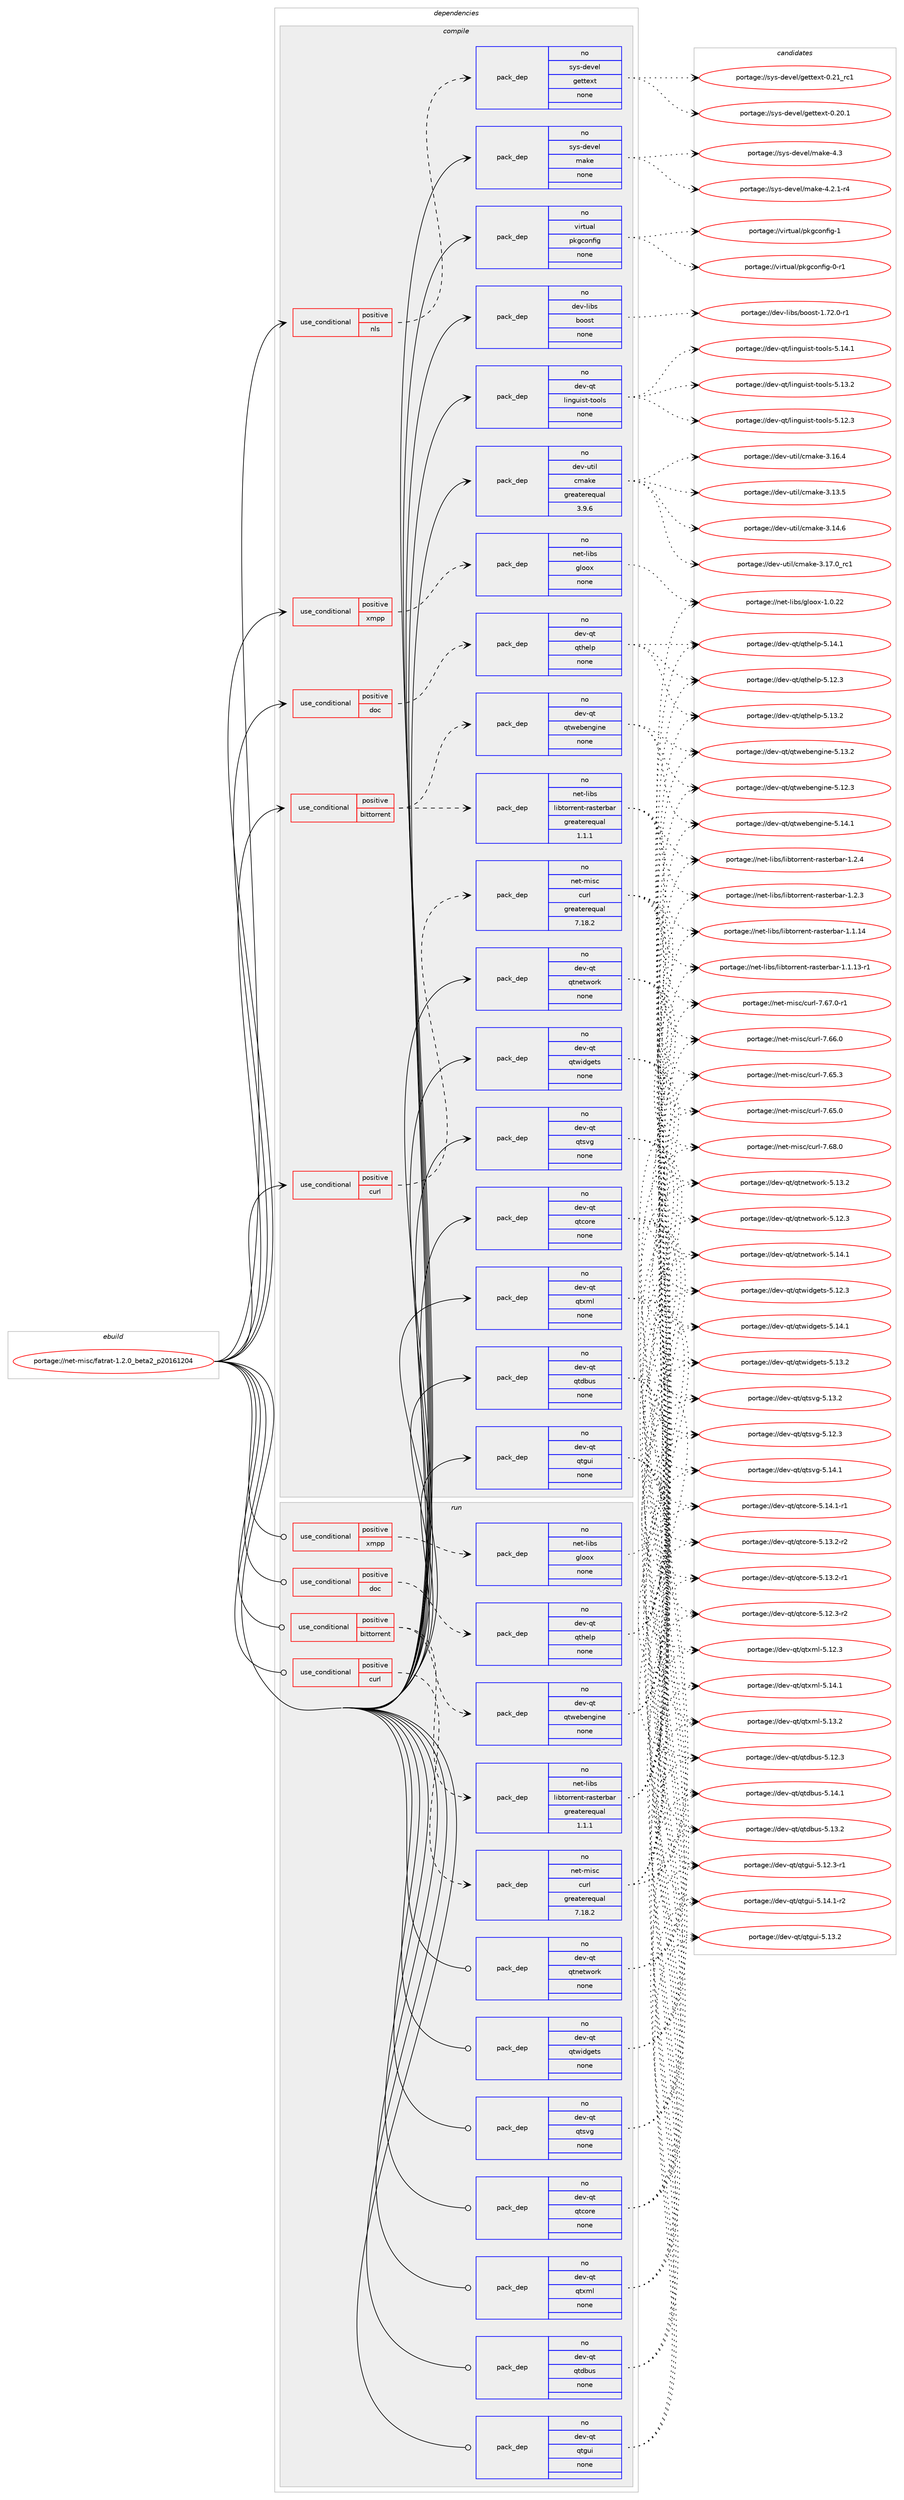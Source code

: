 digraph prolog {

# *************
# Graph options
# *************

newrank=true;
concentrate=true;
compound=true;
graph [rankdir=LR,fontname=Helvetica,fontsize=10,ranksep=1.5];#, ranksep=2.5, nodesep=0.2];
edge  [arrowhead=vee];
node  [fontname=Helvetica,fontsize=10];

# **********
# The ebuild
# **********

subgraph cluster_leftcol {
color=gray;
rank=same;
label=<<i>ebuild</i>>;
id [label="portage://net-misc/fatrat-1.2.0_beta2_p20161204", color=red, width=4, href="../net-misc/fatrat-1.2.0_beta2_p20161204.svg"];
}

# ****************
# The dependencies
# ****************

subgraph cluster_midcol {
color=gray;
label=<<i>dependencies</i>>;
subgraph cluster_compile {
fillcolor="#eeeeee";
style=filled;
label=<<i>compile</i>>;
subgraph cond17332 {
dependency82095 [label=<<TABLE BORDER="0" CELLBORDER="1" CELLSPACING="0" CELLPADDING="4"><TR><TD ROWSPAN="3" CELLPADDING="10">use_conditional</TD></TR><TR><TD>positive</TD></TR><TR><TD>bittorrent</TD></TR></TABLE>>, shape=none, color=red];
subgraph pack63191 {
dependency82096 [label=<<TABLE BORDER="0" CELLBORDER="1" CELLSPACING="0" CELLPADDING="4" WIDTH="220"><TR><TD ROWSPAN="6" CELLPADDING="30">pack_dep</TD></TR><TR><TD WIDTH="110">no</TD></TR><TR><TD>dev-qt</TD></TR><TR><TD>qtwebengine</TD></TR><TR><TD>none</TD></TR><TR><TD></TD></TR></TABLE>>, shape=none, color=blue];
}
dependency82095:e -> dependency82096:w [weight=20,style="dashed",arrowhead="vee"];
subgraph pack63192 {
dependency82097 [label=<<TABLE BORDER="0" CELLBORDER="1" CELLSPACING="0" CELLPADDING="4" WIDTH="220"><TR><TD ROWSPAN="6" CELLPADDING="30">pack_dep</TD></TR><TR><TD WIDTH="110">no</TD></TR><TR><TD>net-libs</TD></TR><TR><TD>libtorrent-rasterbar</TD></TR><TR><TD>greaterequal</TD></TR><TR><TD>1.1.1</TD></TR></TABLE>>, shape=none, color=blue];
}
dependency82095:e -> dependency82097:w [weight=20,style="dashed",arrowhead="vee"];
}
id:e -> dependency82095:w [weight=20,style="solid",arrowhead="vee"];
subgraph cond17333 {
dependency82098 [label=<<TABLE BORDER="0" CELLBORDER="1" CELLSPACING="0" CELLPADDING="4"><TR><TD ROWSPAN="3" CELLPADDING="10">use_conditional</TD></TR><TR><TD>positive</TD></TR><TR><TD>curl</TD></TR></TABLE>>, shape=none, color=red];
subgraph pack63193 {
dependency82099 [label=<<TABLE BORDER="0" CELLBORDER="1" CELLSPACING="0" CELLPADDING="4" WIDTH="220"><TR><TD ROWSPAN="6" CELLPADDING="30">pack_dep</TD></TR><TR><TD WIDTH="110">no</TD></TR><TR><TD>net-misc</TD></TR><TR><TD>curl</TD></TR><TR><TD>greaterequal</TD></TR><TR><TD>7.18.2</TD></TR></TABLE>>, shape=none, color=blue];
}
dependency82098:e -> dependency82099:w [weight=20,style="dashed",arrowhead="vee"];
}
id:e -> dependency82098:w [weight=20,style="solid",arrowhead="vee"];
subgraph cond17334 {
dependency82100 [label=<<TABLE BORDER="0" CELLBORDER="1" CELLSPACING="0" CELLPADDING="4"><TR><TD ROWSPAN="3" CELLPADDING="10">use_conditional</TD></TR><TR><TD>positive</TD></TR><TR><TD>doc</TD></TR></TABLE>>, shape=none, color=red];
subgraph pack63194 {
dependency82101 [label=<<TABLE BORDER="0" CELLBORDER="1" CELLSPACING="0" CELLPADDING="4" WIDTH="220"><TR><TD ROWSPAN="6" CELLPADDING="30">pack_dep</TD></TR><TR><TD WIDTH="110">no</TD></TR><TR><TD>dev-qt</TD></TR><TR><TD>qthelp</TD></TR><TR><TD>none</TD></TR><TR><TD></TD></TR></TABLE>>, shape=none, color=blue];
}
dependency82100:e -> dependency82101:w [weight=20,style="dashed",arrowhead="vee"];
}
id:e -> dependency82100:w [weight=20,style="solid",arrowhead="vee"];
subgraph cond17335 {
dependency82102 [label=<<TABLE BORDER="0" CELLBORDER="1" CELLSPACING="0" CELLPADDING="4"><TR><TD ROWSPAN="3" CELLPADDING="10">use_conditional</TD></TR><TR><TD>positive</TD></TR><TR><TD>nls</TD></TR></TABLE>>, shape=none, color=red];
subgraph pack63195 {
dependency82103 [label=<<TABLE BORDER="0" CELLBORDER="1" CELLSPACING="0" CELLPADDING="4" WIDTH="220"><TR><TD ROWSPAN="6" CELLPADDING="30">pack_dep</TD></TR><TR><TD WIDTH="110">no</TD></TR><TR><TD>sys-devel</TD></TR><TR><TD>gettext</TD></TR><TR><TD>none</TD></TR><TR><TD></TD></TR></TABLE>>, shape=none, color=blue];
}
dependency82102:e -> dependency82103:w [weight=20,style="dashed",arrowhead="vee"];
}
id:e -> dependency82102:w [weight=20,style="solid",arrowhead="vee"];
subgraph cond17336 {
dependency82104 [label=<<TABLE BORDER="0" CELLBORDER="1" CELLSPACING="0" CELLPADDING="4"><TR><TD ROWSPAN="3" CELLPADDING="10">use_conditional</TD></TR><TR><TD>positive</TD></TR><TR><TD>xmpp</TD></TR></TABLE>>, shape=none, color=red];
subgraph pack63196 {
dependency82105 [label=<<TABLE BORDER="0" CELLBORDER="1" CELLSPACING="0" CELLPADDING="4" WIDTH="220"><TR><TD ROWSPAN="6" CELLPADDING="30">pack_dep</TD></TR><TR><TD WIDTH="110">no</TD></TR><TR><TD>net-libs</TD></TR><TR><TD>gloox</TD></TR><TR><TD>none</TD></TR><TR><TD></TD></TR></TABLE>>, shape=none, color=blue];
}
dependency82104:e -> dependency82105:w [weight=20,style="dashed",arrowhead="vee"];
}
id:e -> dependency82104:w [weight=20,style="solid",arrowhead="vee"];
subgraph pack63197 {
dependency82106 [label=<<TABLE BORDER="0" CELLBORDER="1" CELLSPACING="0" CELLPADDING="4" WIDTH="220"><TR><TD ROWSPAN="6" CELLPADDING="30">pack_dep</TD></TR><TR><TD WIDTH="110">no</TD></TR><TR><TD>dev-libs</TD></TR><TR><TD>boost</TD></TR><TR><TD>none</TD></TR><TR><TD></TD></TR></TABLE>>, shape=none, color=blue];
}
id:e -> dependency82106:w [weight=20,style="solid",arrowhead="vee"];
subgraph pack63198 {
dependency82107 [label=<<TABLE BORDER="0" CELLBORDER="1" CELLSPACING="0" CELLPADDING="4" WIDTH="220"><TR><TD ROWSPAN="6" CELLPADDING="30">pack_dep</TD></TR><TR><TD WIDTH="110">no</TD></TR><TR><TD>dev-qt</TD></TR><TR><TD>linguist-tools</TD></TR><TR><TD>none</TD></TR><TR><TD></TD></TR></TABLE>>, shape=none, color=blue];
}
id:e -> dependency82107:w [weight=20,style="solid",arrowhead="vee"];
subgraph pack63199 {
dependency82108 [label=<<TABLE BORDER="0" CELLBORDER="1" CELLSPACING="0" CELLPADDING="4" WIDTH="220"><TR><TD ROWSPAN="6" CELLPADDING="30">pack_dep</TD></TR><TR><TD WIDTH="110">no</TD></TR><TR><TD>dev-qt</TD></TR><TR><TD>qtcore</TD></TR><TR><TD>none</TD></TR><TR><TD></TD></TR></TABLE>>, shape=none, color=blue];
}
id:e -> dependency82108:w [weight=20,style="solid",arrowhead="vee"];
subgraph pack63200 {
dependency82109 [label=<<TABLE BORDER="0" CELLBORDER="1" CELLSPACING="0" CELLPADDING="4" WIDTH="220"><TR><TD ROWSPAN="6" CELLPADDING="30">pack_dep</TD></TR><TR><TD WIDTH="110">no</TD></TR><TR><TD>dev-qt</TD></TR><TR><TD>qtdbus</TD></TR><TR><TD>none</TD></TR><TR><TD></TD></TR></TABLE>>, shape=none, color=blue];
}
id:e -> dependency82109:w [weight=20,style="solid",arrowhead="vee"];
subgraph pack63201 {
dependency82110 [label=<<TABLE BORDER="0" CELLBORDER="1" CELLSPACING="0" CELLPADDING="4" WIDTH="220"><TR><TD ROWSPAN="6" CELLPADDING="30">pack_dep</TD></TR><TR><TD WIDTH="110">no</TD></TR><TR><TD>dev-qt</TD></TR><TR><TD>qtgui</TD></TR><TR><TD>none</TD></TR><TR><TD></TD></TR></TABLE>>, shape=none, color=blue];
}
id:e -> dependency82110:w [weight=20,style="solid",arrowhead="vee"];
subgraph pack63202 {
dependency82111 [label=<<TABLE BORDER="0" CELLBORDER="1" CELLSPACING="0" CELLPADDING="4" WIDTH="220"><TR><TD ROWSPAN="6" CELLPADDING="30">pack_dep</TD></TR><TR><TD WIDTH="110">no</TD></TR><TR><TD>dev-qt</TD></TR><TR><TD>qtnetwork</TD></TR><TR><TD>none</TD></TR><TR><TD></TD></TR></TABLE>>, shape=none, color=blue];
}
id:e -> dependency82111:w [weight=20,style="solid",arrowhead="vee"];
subgraph pack63203 {
dependency82112 [label=<<TABLE BORDER="0" CELLBORDER="1" CELLSPACING="0" CELLPADDING="4" WIDTH="220"><TR><TD ROWSPAN="6" CELLPADDING="30">pack_dep</TD></TR><TR><TD WIDTH="110">no</TD></TR><TR><TD>dev-qt</TD></TR><TR><TD>qtsvg</TD></TR><TR><TD>none</TD></TR><TR><TD></TD></TR></TABLE>>, shape=none, color=blue];
}
id:e -> dependency82112:w [weight=20,style="solid",arrowhead="vee"];
subgraph pack63204 {
dependency82113 [label=<<TABLE BORDER="0" CELLBORDER="1" CELLSPACING="0" CELLPADDING="4" WIDTH="220"><TR><TD ROWSPAN="6" CELLPADDING="30">pack_dep</TD></TR><TR><TD WIDTH="110">no</TD></TR><TR><TD>dev-qt</TD></TR><TR><TD>qtwidgets</TD></TR><TR><TD>none</TD></TR><TR><TD></TD></TR></TABLE>>, shape=none, color=blue];
}
id:e -> dependency82113:w [weight=20,style="solid",arrowhead="vee"];
subgraph pack63205 {
dependency82114 [label=<<TABLE BORDER="0" CELLBORDER="1" CELLSPACING="0" CELLPADDING="4" WIDTH="220"><TR><TD ROWSPAN="6" CELLPADDING="30">pack_dep</TD></TR><TR><TD WIDTH="110">no</TD></TR><TR><TD>dev-qt</TD></TR><TR><TD>qtxml</TD></TR><TR><TD>none</TD></TR><TR><TD></TD></TR></TABLE>>, shape=none, color=blue];
}
id:e -> dependency82114:w [weight=20,style="solid",arrowhead="vee"];
subgraph pack63206 {
dependency82115 [label=<<TABLE BORDER="0" CELLBORDER="1" CELLSPACING="0" CELLPADDING="4" WIDTH="220"><TR><TD ROWSPAN="6" CELLPADDING="30">pack_dep</TD></TR><TR><TD WIDTH="110">no</TD></TR><TR><TD>dev-util</TD></TR><TR><TD>cmake</TD></TR><TR><TD>greaterequal</TD></TR><TR><TD>3.9.6</TD></TR></TABLE>>, shape=none, color=blue];
}
id:e -> dependency82115:w [weight=20,style="solid",arrowhead="vee"];
subgraph pack63207 {
dependency82116 [label=<<TABLE BORDER="0" CELLBORDER="1" CELLSPACING="0" CELLPADDING="4" WIDTH="220"><TR><TD ROWSPAN="6" CELLPADDING="30">pack_dep</TD></TR><TR><TD WIDTH="110">no</TD></TR><TR><TD>sys-devel</TD></TR><TR><TD>make</TD></TR><TR><TD>none</TD></TR><TR><TD></TD></TR></TABLE>>, shape=none, color=blue];
}
id:e -> dependency82116:w [weight=20,style="solid",arrowhead="vee"];
subgraph pack63208 {
dependency82117 [label=<<TABLE BORDER="0" CELLBORDER="1" CELLSPACING="0" CELLPADDING="4" WIDTH="220"><TR><TD ROWSPAN="6" CELLPADDING="30">pack_dep</TD></TR><TR><TD WIDTH="110">no</TD></TR><TR><TD>virtual</TD></TR><TR><TD>pkgconfig</TD></TR><TR><TD>none</TD></TR><TR><TD></TD></TR></TABLE>>, shape=none, color=blue];
}
id:e -> dependency82117:w [weight=20,style="solid",arrowhead="vee"];
}
subgraph cluster_compileandrun {
fillcolor="#eeeeee";
style=filled;
label=<<i>compile and run</i>>;
}
subgraph cluster_run {
fillcolor="#eeeeee";
style=filled;
label=<<i>run</i>>;
subgraph cond17337 {
dependency82118 [label=<<TABLE BORDER="0" CELLBORDER="1" CELLSPACING="0" CELLPADDING="4"><TR><TD ROWSPAN="3" CELLPADDING="10">use_conditional</TD></TR><TR><TD>positive</TD></TR><TR><TD>bittorrent</TD></TR></TABLE>>, shape=none, color=red];
subgraph pack63209 {
dependency82119 [label=<<TABLE BORDER="0" CELLBORDER="1" CELLSPACING="0" CELLPADDING="4" WIDTH="220"><TR><TD ROWSPAN="6" CELLPADDING="30">pack_dep</TD></TR><TR><TD WIDTH="110">no</TD></TR><TR><TD>dev-qt</TD></TR><TR><TD>qtwebengine</TD></TR><TR><TD>none</TD></TR><TR><TD></TD></TR></TABLE>>, shape=none, color=blue];
}
dependency82118:e -> dependency82119:w [weight=20,style="dashed",arrowhead="vee"];
subgraph pack63210 {
dependency82120 [label=<<TABLE BORDER="0" CELLBORDER="1" CELLSPACING="0" CELLPADDING="4" WIDTH="220"><TR><TD ROWSPAN="6" CELLPADDING="30">pack_dep</TD></TR><TR><TD WIDTH="110">no</TD></TR><TR><TD>net-libs</TD></TR><TR><TD>libtorrent-rasterbar</TD></TR><TR><TD>greaterequal</TD></TR><TR><TD>1.1.1</TD></TR></TABLE>>, shape=none, color=blue];
}
dependency82118:e -> dependency82120:w [weight=20,style="dashed",arrowhead="vee"];
}
id:e -> dependency82118:w [weight=20,style="solid",arrowhead="odot"];
subgraph cond17338 {
dependency82121 [label=<<TABLE BORDER="0" CELLBORDER="1" CELLSPACING="0" CELLPADDING="4"><TR><TD ROWSPAN="3" CELLPADDING="10">use_conditional</TD></TR><TR><TD>positive</TD></TR><TR><TD>curl</TD></TR></TABLE>>, shape=none, color=red];
subgraph pack63211 {
dependency82122 [label=<<TABLE BORDER="0" CELLBORDER="1" CELLSPACING="0" CELLPADDING="4" WIDTH="220"><TR><TD ROWSPAN="6" CELLPADDING="30">pack_dep</TD></TR><TR><TD WIDTH="110">no</TD></TR><TR><TD>net-misc</TD></TR><TR><TD>curl</TD></TR><TR><TD>greaterequal</TD></TR><TR><TD>7.18.2</TD></TR></TABLE>>, shape=none, color=blue];
}
dependency82121:e -> dependency82122:w [weight=20,style="dashed",arrowhead="vee"];
}
id:e -> dependency82121:w [weight=20,style="solid",arrowhead="odot"];
subgraph cond17339 {
dependency82123 [label=<<TABLE BORDER="0" CELLBORDER="1" CELLSPACING="0" CELLPADDING="4"><TR><TD ROWSPAN="3" CELLPADDING="10">use_conditional</TD></TR><TR><TD>positive</TD></TR><TR><TD>doc</TD></TR></TABLE>>, shape=none, color=red];
subgraph pack63212 {
dependency82124 [label=<<TABLE BORDER="0" CELLBORDER="1" CELLSPACING="0" CELLPADDING="4" WIDTH="220"><TR><TD ROWSPAN="6" CELLPADDING="30">pack_dep</TD></TR><TR><TD WIDTH="110">no</TD></TR><TR><TD>dev-qt</TD></TR><TR><TD>qthelp</TD></TR><TR><TD>none</TD></TR><TR><TD></TD></TR></TABLE>>, shape=none, color=blue];
}
dependency82123:e -> dependency82124:w [weight=20,style="dashed",arrowhead="vee"];
}
id:e -> dependency82123:w [weight=20,style="solid",arrowhead="odot"];
subgraph cond17340 {
dependency82125 [label=<<TABLE BORDER="0" CELLBORDER="1" CELLSPACING="0" CELLPADDING="4"><TR><TD ROWSPAN="3" CELLPADDING="10">use_conditional</TD></TR><TR><TD>positive</TD></TR><TR><TD>xmpp</TD></TR></TABLE>>, shape=none, color=red];
subgraph pack63213 {
dependency82126 [label=<<TABLE BORDER="0" CELLBORDER="1" CELLSPACING="0" CELLPADDING="4" WIDTH="220"><TR><TD ROWSPAN="6" CELLPADDING="30">pack_dep</TD></TR><TR><TD WIDTH="110">no</TD></TR><TR><TD>net-libs</TD></TR><TR><TD>gloox</TD></TR><TR><TD>none</TD></TR><TR><TD></TD></TR></TABLE>>, shape=none, color=blue];
}
dependency82125:e -> dependency82126:w [weight=20,style="dashed",arrowhead="vee"];
}
id:e -> dependency82125:w [weight=20,style="solid",arrowhead="odot"];
subgraph pack63214 {
dependency82127 [label=<<TABLE BORDER="0" CELLBORDER="1" CELLSPACING="0" CELLPADDING="4" WIDTH="220"><TR><TD ROWSPAN="6" CELLPADDING="30">pack_dep</TD></TR><TR><TD WIDTH="110">no</TD></TR><TR><TD>dev-qt</TD></TR><TR><TD>qtcore</TD></TR><TR><TD>none</TD></TR><TR><TD></TD></TR></TABLE>>, shape=none, color=blue];
}
id:e -> dependency82127:w [weight=20,style="solid",arrowhead="odot"];
subgraph pack63215 {
dependency82128 [label=<<TABLE BORDER="0" CELLBORDER="1" CELLSPACING="0" CELLPADDING="4" WIDTH="220"><TR><TD ROWSPAN="6" CELLPADDING="30">pack_dep</TD></TR><TR><TD WIDTH="110">no</TD></TR><TR><TD>dev-qt</TD></TR><TR><TD>qtdbus</TD></TR><TR><TD>none</TD></TR><TR><TD></TD></TR></TABLE>>, shape=none, color=blue];
}
id:e -> dependency82128:w [weight=20,style="solid",arrowhead="odot"];
subgraph pack63216 {
dependency82129 [label=<<TABLE BORDER="0" CELLBORDER="1" CELLSPACING="0" CELLPADDING="4" WIDTH="220"><TR><TD ROWSPAN="6" CELLPADDING="30">pack_dep</TD></TR><TR><TD WIDTH="110">no</TD></TR><TR><TD>dev-qt</TD></TR><TR><TD>qtgui</TD></TR><TR><TD>none</TD></TR><TR><TD></TD></TR></TABLE>>, shape=none, color=blue];
}
id:e -> dependency82129:w [weight=20,style="solid",arrowhead="odot"];
subgraph pack63217 {
dependency82130 [label=<<TABLE BORDER="0" CELLBORDER="1" CELLSPACING="0" CELLPADDING="4" WIDTH="220"><TR><TD ROWSPAN="6" CELLPADDING="30">pack_dep</TD></TR><TR><TD WIDTH="110">no</TD></TR><TR><TD>dev-qt</TD></TR><TR><TD>qtnetwork</TD></TR><TR><TD>none</TD></TR><TR><TD></TD></TR></TABLE>>, shape=none, color=blue];
}
id:e -> dependency82130:w [weight=20,style="solid",arrowhead="odot"];
subgraph pack63218 {
dependency82131 [label=<<TABLE BORDER="0" CELLBORDER="1" CELLSPACING="0" CELLPADDING="4" WIDTH="220"><TR><TD ROWSPAN="6" CELLPADDING="30">pack_dep</TD></TR><TR><TD WIDTH="110">no</TD></TR><TR><TD>dev-qt</TD></TR><TR><TD>qtsvg</TD></TR><TR><TD>none</TD></TR><TR><TD></TD></TR></TABLE>>, shape=none, color=blue];
}
id:e -> dependency82131:w [weight=20,style="solid",arrowhead="odot"];
subgraph pack63219 {
dependency82132 [label=<<TABLE BORDER="0" CELLBORDER="1" CELLSPACING="0" CELLPADDING="4" WIDTH="220"><TR><TD ROWSPAN="6" CELLPADDING="30">pack_dep</TD></TR><TR><TD WIDTH="110">no</TD></TR><TR><TD>dev-qt</TD></TR><TR><TD>qtwidgets</TD></TR><TR><TD>none</TD></TR><TR><TD></TD></TR></TABLE>>, shape=none, color=blue];
}
id:e -> dependency82132:w [weight=20,style="solid",arrowhead="odot"];
subgraph pack63220 {
dependency82133 [label=<<TABLE BORDER="0" CELLBORDER="1" CELLSPACING="0" CELLPADDING="4" WIDTH="220"><TR><TD ROWSPAN="6" CELLPADDING="30">pack_dep</TD></TR><TR><TD WIDTH="110">no</TD></TR><TR><TD>dev-qt</TD></TR><TR><TD>qtxml</TD></TR><TR><TD>none</TD></TR><TR><TD></TD></TR></TABLE>>, shape=none, color=blue];
}
id:e -> dependency82133:w [weight=20,style="solid",arrowhead="odot"];
}
}

# **************
# The candidates
# **************

subgraph cluster_choices {
rank=same;
color=gray;
label=<<i>candidates</i>>;

subgraph choice63191 {
color=black;
nodesep=1;
choice10010111845113116471131161191019810111010310511010145534649524649 [label="portage://dev-qt/qtwebengine-5.14.1", color=red, width=4,href="../dev-qt/qtwebengine-5.14.1.svg"];
choice10010111845113116471131161191019810111010310511010145534649514650 [label="portage://dev-qt/qtwebengine-5.13.2", color=red, width=4,href="../dev-qt/qtwebengine-5.13.2.svg"];
choice10010111845113116471131161191019810111010310511010145534649504651 [label="portage://dev-qt/qtwebengine-5.12.3", color=red, width=4,href="../dev-qt/qtwebengine-5.12.3.svg"];
dependency82096:e -> choice10010111845113116471131161191019810111010310511010145534649524649:w [style=dotted,weight="100"];
dependency82096:e -> choice10010111845113116471131161191019810111010310511010145534649514650:w [style=dotted,weight="100"];
dependency82096:e -> choice10010111845113116471131161191019810111010310511010145534649504651:w [style=dotted,weight="100"];
}
subgraph choice63192 {
color=black;
nodesep=1;
choice1101011164510810598115471081059811611111411410111011645114971151161011149897114454946504652 [label="portage://net-libs/libtorrent-rasterbar-1.2.4", color=red, width=4,href="../net-libs/libtorrent-rasterbar-1.2.4.svg"];
choice1101011164510810598115471081059811611111411410111011645114971151161011149897114454946504651 [label="portage://net-libs/libtorrent-rasterbar-1.2.3", color=red, width=4,href="../net-libs/libtorrent-rasterbar-1.2.3.svg"];
choice110101116451081059811547108105981161111141141011101164511497115116101114989711445494649464952 [label="portage://net-libs/libtorrent-rasterbar-1.1.14", color=red, width=4,href="../net-libs/libtorrent-rasterbar-1.1.14.svg"];
choice1101011164510810598115471081059811611111411410111011645114971151161011149897114454946494649514511449 [label="portage://net-libs/libtorrent-rasterbar-1.1.13-r1", color=red, width=4,href="../net-libs/libtorrent-rasterbar-1.1.13-r1.svg"];
dependency82097:e -> choice1101011164510810598115471081059811611111411410111011645114971151161011149897114454946504652:w [style=dotted,weight="100"];
dependency82097:e -> choice1101011164510810598115471081059811611111411410111011645114971151161011149897114454946504651:w [style=dotted,weight="100"];
dependency82097:e -> choice110101116451081059811547108105981161111141141011101164511497115116101114989711445494649464952:w [style=dotted,weight="100"];
dependency82097:e -> choice1101011164510810598115471081059811611111411410111011645114971151161011149897114454946494649514511449:w [style=dotted,weight="100"];
}
subgraph choice63193 {
color=black;
nodesep=1;
choice1101011164510910511599479911711410845554654564648 [label="portage://net-misc/curl-7.68.0", color=red, width=4,href="../net-misc/curl-7.68.0.svg"];
choice11010111645109105115994799117114108455546545546484511449 [label="portage://net-misc/curl-7.67.0-r1", color=red, width=4,href="../net-misc/curl-7.67.0-r1.svg"];
choice1101011164510910511599479911711410845554654544648 [label="portage://net-misc/curl-7.66.0", color=red, width=4,href="../net-misc/curl-7.66.0.svg"];
choice1101011164510910511599479911711410845554654534651 [label="portage://net-misc/curl-7.65.3", color=red, width=4,href="../net-misc/curl-7.65.3.svg"];
choice1101011164510910511599479911711410845554654534648 [label="portage://net-misc/curl-7.65.0", color=red, width=4,href="../net-misc/curl-7.65.0.svg"];
dependency82099:e -> choice1101011164510910511599479911711410845554654564648:w [style=dotted,weight="100"];
dependency82099:e -> choice11010111645109105115994799117114108455546545546484511449:w [style=dotted,weight="100"];
dependency82099:e -> choice1101011164510910511599479911711410845554654544648:w [style=dotted,weight="100"];
dependency82099:e -> choice1101011164510910511599479911711410845554654534651:w [style=dotted,weight="100"];
dependency82099:e -> choice1101011164510910511599479911711410845554654534648:w [style=dotted,weight="100"];
}
subgraph choice63194 {
color=black;
nodesep=1;
choice100101118451131164711311610410110811245534649524649 [label="portage://dev-qt/qthelp-5.14.1", color=red, width=4,href="../dev-qt/qthelp-5.14.1.svg"];
choice100101118451131164711311610410110811245534649514650 [label="portage://dev-qt/qthelp-5.13.2", color=red, width=4,href="../dev-qt/qthelp-5.13.2.svg"];
choice100101118451131164711311610410110811245534649504651 [label="portage://dev-qt/qthelp-5.12.3", color=red, width=4,href="../dev-qt/qthelp-5.12.3.svg"];
dependency82101:e -> choice100101118451131164711311610410110811245534649524649:w [style=dotted,weight="100"];
dependency82101:e -> choice100101118451131164711311610410110811245534649514650:w [style=dotted,weight="100"];
dependency82101:e -> choice100101118451131164711311610410110811245534649504651:w [style=dotted,weight="100"];
}
subgraph choice63195 {
color=black;
nodesep=1;
choice11512111545100101118101108471031011161161011201164548465049951149949 [label="portage://sys-devel/gettext-0.21_rc1", color=red, width=4,href="../sys-devel/gettext-0.21_rc1.svg"];
choice115121115451001011181011084710310111611610112011645484650484649 [label="portage://sys-devel/gettext-0.20.1", color=red, width=4,href="../sys-devel/gettext-0.20.1.svg"];
dependency82103:e -> choice11512111545100101118101108471031011161161011201164548465049951149949:w [style=dotted,weight="100"];
dependency82103:e -> choice115121115451001011181011084710310111611610112011645484650484649:w [style=dotted,weight="100"];
}
subgraph choice63196 {
color=black;
nodesep=1;
choice11010111645108105981154710310811111112045494648465050 [label="portage://net-libs/gloox-1.0.22", color=red, width=4,href="../net-libs/gloox-1.0.22.svg"];
dependency82105:e -> choice11010111645108105981154710310811111112045494648465050:w [style=dotted,weight="100"];
}
subgraph choice63197 {
color=black;
nodesep=1;
choice10010111845108105981154798111111115116454946555046484511449 [label="portage://dev-libs/boost-1.72.0-r1", color=red, width=4,href="../dev-libs/boost-1.72.0-r1.svg"];
dependency82106:e -> choice10010111845108105981154798111111115116454946555046484511449:w [style=dotted,weight="100"];
}
subgraph choice63198 {
color=black;
nodesep=1;
choice10010111845113116471081051101031171051151164511611111110811545534649524649 [label="portage://dev-qt/linguist-tools-5.14.1", color=red, width=4,href="../dev-qt/linguist-tools-5.14.1.svg"];
choice10010111845113116471081051101031171051151164511611111110811545534649514650 [label="portage://dev-qt/linguist-tools-5.13.2", color=red, width=4,href="../dev-qt/linguist-tools-5.13.2.svg"];
choice10010111845113116471081051101031171051151164511611111110811545534649504651 [label="portage://dev-qt/linguist-tools-5.12.3", color=red, width=4,href="../dev-qt/linguist-tools-5.12.3.svg"];
dependency82107:e -> choice10010111845113116471081051101031171051151164511611111110811545534649524649:w [style=dotted,weight="100"];
dependency82107:e -> choice10010111845113116471081051101031171051151164511611111110811545534649514650:w [style=dotted,weight="100"];
dependency82107:e -> choice10010111845113116471081051101031171051151164511611111110811545534649504651:w [style=dotted,weight="100"];
}
subgraph choice63199 {
color=black;
nodesep=1;
choice100101118451131164711311699111114101455346495246494511449 [label="portage://dev-qt/qtcore-5.14.1-r1", color=red, width=4,href="../dev-qt/qtcore-5.14.1-r1.svg"];
choice100101118451131164711311699111114101455346495146504511450 [label="portage://dev-qt/qtcore-5.13.2-r2", color=red, width=4,href="../dev-qt/qtcore-5.13.2-r2.svg"];
choice100101118451131164711311699111114101455346495146504511449 [label="portage://dev-qt/qtcore-5.13.2-r1", color=red, width=4,href="../dev-qt/qtcore-5.13.2-r1.svg"];
choice100101118451131164711311699111114101455346495046514511450 [label="portage://dev-qt/qtcore-5.12.3-r2", color=red, width=4,href="../dev-qt/qtcore-5.12.3-r2.svg"];
dependency82108:e -> choice100101118451131164711311699111114101455346495246494511449:w [style=dotted,weight="100"];
dependency82108:e -> choice100101118451131164711311699111114101455346495146504511450:w [style=dotted,weight="100"];
dependency82108:e -> choice100101118451131164711311699111114101455346495146504511449:w [style=dotted,weight="100"];
dependency82108:e -> choice100101118451131164711311699111114101455346495046514511450:w [style=dotted,weight="100"];
}
subgraph choice63200 {
color=black;
nodesep=1;
choice10010111845113116471131161009811711545534649524649 [label="portage://dev-qt/qtdbus-5.14.1", color=red, width=4,href="../dev-qt/qtdbus-5.14.1.svg"];
choice10010111845113116471131161009811711545534649514650 [label="portage://dev-qt/qtdbus-5.13.2", color=red, width=4,href="../dev-qt/qtdbus-5.13.2.svg"];
choice10010111845113116471131161009811711545534649504651 [label="portage://dev-qt/qtdbus-5.12.3", color=red, width=4,href="../dev-qt/qtdbus-5.12.3.svg"];
dependency82109:e -> choice10010111845113116471131161009811711545534649524649:w [style=dotted,weight="100"];
dependency82109:e -> choice10010111845113116471131161009811711545534649514650:w [style=dotted,weight="100"];
dependency82109:e -> choice10010111845113116471131161009811711545534649504651:w [style=dotted,weight="100"];
}
subgraph choice63201 {
color=black;
nodesep=1;
choice1001011184511311647113116103117105455346495246494511450 [label="portage://dev-qt/qtgui-5.14.1-r2", color=red, width=4,href="../dev-qt/qtgui-5.14.1-r2.svg"];
choice100101118451131164711311610311710545534649514650 [label="portage://dev-qt/qtgui-5.13.2", color=red, width=4,href="../dev-qt/qtgui-5.13.2.svg"];
choice1001011184511311647113116103117105455346495046514511449 [label="portage://dev-qt/qtgui-5.12.3-r1", color=red, width=4,href="../dev-qt/qtgui-5.12.3-r1.svg"];
dependency82110:e -> choice1001011184511311647113116103117105455346495246494511450:w [style=dotted,weight="100"];
dependency82110:e -> choice100101118451131164711311610311710545534649514650:w [style=dotted,weight="100"];
dependency82110:e -> choice1001011184511311647113116103117105455346495046514511449:w [style=dotted,weight="100"];
}
subgraph choice63202 {
color=black;
nodesep=1;
choice100101118451131164711311611010111611911111410745534649524649 [label="portage://dev-qt/qtnetwork-5.14.1", color=red, width=4,href="../dev-qt/qtnetwork-5.14.1.svg"];
choice100101118451131164711311611010111611911111410745534649514650 [label="portage://dev-qt/qtnetwork-5.13.2", color=red, width=4,href="../dev-qt/qtnetwork-5.13.2.svg"];
choice100101118451131164711311611010111611911111410745534649504651 [label="portage://dev-qt/qtnetwork-5.12.3", color=red, width=4,href="../dev-qt/qtnetwork-5.12.3.svg"];
dependency82111:e -> choice100101118451131164711311611010111611911111410745534649524649:w [style=dotted,weight="100"];
dependency82111:e -> choice100101118451131164711311611010111611911111410745534649514650:w [style=dotted,weight="100"];
dependency82111:e -> choice100101118451131164711311611010111611911111410745534649504651:w [style=dotted,weight="100"];
}
subgraph choice63203 {
color=black;
nodesep=1;
choice100101118451131164711311611511810345534649524649 [label="portage://dev-qt/qtsvg-5.14.1", color=red, width=4,href="../dev-qt/qtsvg-5.14.1.svg"];
choice100101118451131164711311611511810345534649514650 [label="portage://dev-qt/qtsvg-5.13.2", color=red, width=4,href="../dev-qt/qtsvg-5.13.2.svg"];
choice100101118451131164711311611511810345534649504651 [label="portage://dev-qt/qtsvg-5.12.3", color=red, width=4,href="../dev-qt/qtsvg-5.12.3.svg"];
dependency82112:e -> choice100101118451131164711311611511810345534649524649:w [style=dotted,weight="100"];
dependency82112:e -> choice100101118451131164711311611511810345534649514650:w [style=dotted,weight="100"];
dependency82112:e -> choice100101118451131164711311611511810345534649504651:w [style=dotted,weight="100"];
}
subgraph choice63204 {
color=black;
nodesep=1;
choice100101118451131164711311611910510010310111611545534649524649 [label="portage://dev-qt/qtwidgets-5.14.1", color=red, width=4,href="../dev-qt/qtwidgets-5.14.1.svg"];
choice100101118451131164711311611910510010310111611545534649514650 [label="portage://dev-qt/qtwidgets-5.13.2", color=red, width=4,href="../dev-qt/qtwidgets-5.13.2.svg"];
choice100101118451131164711311611910510010310111611545534649504651 [label="portage://dev-qt/qtwidgets-5.12.3", color=red, width=4,href="../dev-qt/qtwidgets-5.12.3.svg"];
dependency82113:e -> choice100101118451131164711311611910510010310111611545534649524649:w [style=dotted,weight="100"];
dependency82113:e -> choice100101118451131164711311611910510010310111611545534649514650:w [style=dotted,weight="100"];
dependency82113:e -> choice100101118451131164711311611910510010310111611545534649504651:w [style=dotted,weight="100"];
}
subgraph choice63205 {
color=black;
nodesep=1;
choice100101118451131164711311612010910845534649524649 [label="portage://dev-qt/qtxml-5.14.1", color=red, width=4,href="../dev-qt/qtxml-5.14.1.svg"];
choice100101118451131164711311612010910845534649514650 [label="portage://dev-qt/qtxml-5.13.2", color=red, width=4,href="../dev-qt/qtxml-5.13.2.svg"];
choice100101118451131164711311612010910845534649504651 [label="portage://dev-qt/qtxml-5.12.3", color=red, width=4,href="../dev-qt/qtxml-5.12.3.svg"];
dependency82114:e -> choice100101118451131164711311612010910845534649524649:w [style=dotted,weight="100"];
dependency82114:e -> choice100101118451131164711311612010910845534649514650:w [style=dotted,weight="100"];
dependency82114:e -> choice100101118451131164711311612010910845534649504651:w [style=dotted,weight="100"];
}
subgraph choice63206 {
color=black;
nodesep=1;
choice1001011184511711610510847991099710710145514649554648951149949 [label="portage://dev-util/cmake-3.17.0_rc1", color=red, width=4,href="../dev-util/cmake-3.17.0_rc1.svg"];
choice1001011184511711610510847991099710710145514649544652 [label="portage://dev-util/cmake-3.16.4", color=red, width=4,href="../dev-util/cmake-3.16.4.svg"];
choice1001011184511711610510847991099710710145514649524654 [label="portage://dev-util/cmake-3.14.6", color=red, width=4,href="../dev-util/cmake-3.14.6.svg"];
choice1001011184511711610510847991099710710145514649514653 [label="portage://dev-util/cmake-3.13.5", color=red, width=4,href="../dev-util/cmake-3.13.5.svg"];
dependency82115:e -> choice1001011184511711610510847991099710710145514649554648951149949:w [style=dotted,weight="100"];
dependency82115:e -> choice1001011184511711610510847991099710710145514649544652:w [style=dotted,weight="100"];
dependency82115:e -> choice1001011184511711610510847991099710710145514649524654:w [style=dotted,weight="100"];
dependency82115:e -> choice1001011184511711610510847991099710710145514649514653:w [style=dotted,weight="100"];
}
subgraph choice63207 {
color=black;
nodesep=1;
choice11512111545100101118101108471099710710145524651 [label="portage://sys-devel/make-4.3", color=red, width=4,href="../sys-devel/make-4.3.svg"];
choice1151211154510010111810110847109971071014552465046494511452 [label="portage://sys-devel/make-4.2.1-r4", color=red, width=4,href="../sys-devel/make-4.2.1-r4.svg"];
dependency82116:e -> choice11512111545100101118101108471099710710145524651:w [style=dotted,weight="100"];
dependency82116:e -> choice1151211154510010111810110847109971071014552465046494511452:w [style=dotted,weight="100"];
}
subgraph choice63208 {
color=black;
nodesep=1;
choice1181051141161179710847112107103991111101021051034549 [label="portage://virtual/pkgconfig-1", color=red, width=4,href="../virtual/pkgconfig-1.svg"];
choice11810511411611797108471121071039911111010210510345484511449 [label="portage://virtual/pkgconfig-0-r1", color=red, width=4,href="../virtual/pkgconfig-0-r1.svg"];
dependency82117:e -> choice1181051141161179710847112107103991111101021051034549:w [style=dotted,weight="100"];
dependency82117:e -> choice11810511411611797108471121071039911111010210510345484511449:w [style=dotted,weight="100"];
}
subgraph choice63209 {
color=black;
nodesep=1;
choice10010111845113116471131161191019810111010310511010145534649524649 [label="portage://dev-qt/qtwebengine-5.14.1", color=red, width=4,href="../dev-qt/qtwebengine-5.14.1.svg"];
choice10010111845113116471131161191019810111010310511010145534649514650 [label="portage://dev-qt/qtwebengine-5.13.2", color=red, width=4,href="../dev-qt/qtwebengine-5.13.2.svg"];
choice10010111845113116471131161191019810111010310511010145534649504651 [label="portage://dev-qt/qtwebengine-5.12.3", color=red, width=4,href="../dev-qt/qtwebengine-5.12.3.svg"];
dependency82119:e -> choice10010111845113116471131161191019810111010310511010145534649524649:w [style=dotted,weight="100"];
dependency82119:e -> choice10010111845113116471131161191019810111010310511010145534649514650:w [style=dotted,weight="100"];
dependency82119:e -> choice10010111845113116471131161191019810111010310511010145534649504651:w [style=dotted,weight="100"];
}
subgraph choice63210 {
color=black;
nodesep=1;
choice1101011164510810598115471081059811611111411410111011645114971151161011149897114454946504652 [label="portage://net-libs/libtorrent-rasterbar-1.2.4", color=red, width=4,href="../net-libs/libtorrent-rasterbar-1.2.4.svg"];
choice1101011164510810598115471081059811611111411410111011645114971151161011149897114454946504651 [label="portage://net-libs/libtorrent-rasterbar-1.2.3", color=red, width=4,href="../net-libs/libtorrent-rasterbar-1.2.3.svg"];
choice110101116451081059811547108105981161111141141011101164511497115116101114989711445494649464952 [label="portage://net-libs/libtorrent-rasterbar-1.1.14", color=red, width=4,href="../net-libs/libtorrent-rasterbar-1.1.14.svg"];
choice1101011164510810598115471081059811611111411410111011645114971151161011149897114454946494649514511449 [label="portage://net-libs/libtorrent-rasterbar-1.1.13-r1", color=red, width=4,href="../net-libs/libtorrent-rasterbar-1.1.13-r1.svg"];
dependency82120:e -> choice1101011164510810598115471081059811611111411410111011645114971151161011149897114454946504652:w [style=dotted,weight="100"];
dependency82120:e -> choice1101011164510810598115471081059811611111411410111011645114971151161011149897114454946504651:w [style=dotted,weight="100"];
dependency82120:e -> choice110101116451081059811547108105981161111141141011101164511497115116101114989711445494649464952:w [style=dotted,weight="100"];
dependency82120:e -> choice1101011164510810598115471081059811611111411410111011645114971151161011149897114454946494649514511449:w [style=dotted,weight="100"];
}
subgraph choice63211 {
color=black;
nodesep=1;
choice1101011164510910511599479911711410845554654564648 [label="portage://net-misc/curl-7.68.0", color=red, width=4,href="../net-misc/curl-7.68.0.svg"];
choice11010111645109105115994799117114108455546545546484511449 [label="portage://net-misc/curl-7.67.0-r1", color=red, width=4,href="../net-misc/curl-7.67.0-r1.svg"];
choice1101011164510910511599479911711410845554654544648 [label="portage://net-misc/curl-7.66.0", color=red, width=4,href="../net-misc/curl-7.66.0.svg"];
choice1101011164510910511599479911711410845554654534651 [label="portage://net-misc/curl-7.65.3", color=red, width=4,href="../net-misc/curl-7.65.3.svg"];
choice1101011164510910511599479911711410845554654534648 [label="portage://net-misc/curl-7.65.0", color=red, width=4,href="../net-misc/curl-7.65.0.svg"];
dependency82122:e -> choice1101011164510910511599479911711410845554654564648:w [style=dotted,weight="100"];
dependency82122:e -> choice11010111645109105115994799117114108455546545546484511449:w [style=dotted,weight="100"];
dependency82122:e -> choice1101011164510910511599479911711410845554654544648:w [style=dotted,weight="100"];
dependency82122:e -> choice1101011164510910511599479911711410845554654534651:w [style=dotted,weight="100"];
dependency82122:e -> choice1101011164510910511599479911711410845554654534648:w [style=dotted,weight="100"];
}
subgraph choice63212 {
color=black;
nodesep=1;
choice100101118451131164711311610410110811245534649524649 [label="portage://dev-qt/qthelp-5.14.1", color=red, width=4,href="../dev-qt/qthelp-5.14.1.svg"];
choice100101118451131164711311610410110811245534649514650 [label="portage://dev-qt/qthelp-5.13.2", color=red, width=4,href="../dev-qt/qthelp-5.13.2.svg"];
choice100101118451131164711311610410110811245534649504651 [label="portage://dev-qt/qthelp-5.12.3", color=red, width=4,href="../dev-qt/qthelp-5.12.3.svg"];
dependency82124:e -> choice100101118451131164711311610410110811245534649524649:w [style=dotted,weight="100"];
dependency82124:e -> choice100101118451131164711311610410110811245534649514650:w [style=dotted,weight="100"];
dependency82124:e -> choice100101118451131164711311610410110811245534649504651:w [style=dotted,weight="100"];
}
subgraph choice63213 {
color=black;
nodesep=1;
choice11010111645108105981154710310811111112045494648465050 [label="portage://net-libs/gloox-1.0.22", color=red, width=4,href="../net-libs/gloox-1.0.22.svg"];
dependency82126:e -> choice11010111645108105981154710310811111112045494648465050:w [style=dotted,weight="100"];
}
subgraph choice63214 {
color=black;
nodesep=1;
choice100101118451131164711311699111114101455346495246494511449 [label="portage://dev-qt/qtcore-5.14.1-r1", color=red, width=4,href="../dev-qt/qtcore-5.14.1-r1.svg"];
choice100101118451131164711311699111114101455346495146504511450 [label="portage://dev-qt/qtcore-5.13.2-r2", color=red, width=4,href="../dev-qt/qtcore-5.13.2-r2.svg"];
choice100101118451131164711311699111114101455346495146504511449 [label="portage://dev-qt/qtcore-5.13.2-r1", color=red, width=4,href="../dev-qt/qtcore-5.13.2-r1.svg"];
choice100101118451131164711311699111114101455346495046514511450 [label="portage://dev-qt/qtcore-5.12.3-r2", color=red, width=4,href="../dev-qt/qtcore-5.12.3-r2.svg"];
dependency82127:e -> choice100101118451131164711311699111114101455346495246494511449:w [style=dotted,weight="100"];
dependency82127:e -> choice100101118451131164711311699111114101455346495146504511450:w [style=dotted,weight="100"];
dependency82127:e -> choice100101118451131164711311699111114101455346495146504511449:w [style=dotted,weight="100"];
dependency82127:e -> choice100101118451131164711311699111114101455346495046514511450:w [style=dotted,weight="100"];
}
subgraph choice63215 {
color=black;
nodesep=1;
choice10010111845113116471131161009811711545534649524649 [label="portage://dev-qt/qtdbus-5.14.1", color=red, width=4,href="../dev-qt/qtdbus-5.14.1.svg"];
choice10010111845113116471131161009811711545534649514650 [label="portage://dev-qt/qtdbus-5.13.2", color=red, width=4,href="../dev-qt/qtdbus-5.13.2.svg"];
choice10010111845113116471131161009811711545534649504651 [label="portage://dev-qt/qtdbus-5.12.3", color=red, width=4,href="../dev-qt/qtdbus-5.12.3.svg"];
dependency82128:e -> choice10010111845113116471131161009811711545534649524649:w [style=dotted,weight="100"];
dependency82128:e -> choice10010111845113116471131161009811711545534649514650:w [style=dotted,weight="100"];
dependency82128:e -> choice10010111845113116471131161009811711545534649504651:w [style=dotted,weight="100"];
}
subgraph choice63216 {
color=black;
nodesep=1;
choice1001011184511311647113116103117105455346495246494511450 [label="portage://dev-qt/qtgui-5.14.1-r2", color=red, width=4,href="../dev-qt/qtgui-5.14.1-r2.svg"];
choice100101118451131164711311610311710545534649514650 [label="portage://dev-qt/qtgui-5.13.2", color=red, width=4,href="../dev-qt/qtgui-5.13.2.svg"];
choice1001011184511311647113116103117105455346495046514511449 [label="portage://dev-qt/qtgui-5.12.3-r1", color=red, width=4,href="../dev-qt/qtgui-5.12.3-r1.svg"];
dependency82129:e -> choice1001011184511311647113116103117105455346495246494511450:w [style=dotted,weight="100"];
dependency82129:e -> choice100101118451131164711311610311710545534649514650:w [style=dotted,weight="100"];
dependency82129:e -> choice1001011184511311647113116103117105455346495046514511449:w [style=dotted,weight="100"];
}
subgraph choice63217 {
color=black;
nodesep=1;
choice100101118451131164711311611010111611911111410745534649524649 [label="portage://dev-qt/qtnetwork-5.14.1", color=red, width=4,href="../dev-qt/qtnetwork-5.14.1.svg"];
choice100101118451131164711311611010111611911111410745534649514650 [label="portage://dev-qt/qtnetwork-5.13.2", color=red, width=4,href="../dev-qt/qtnetwork-5.13.2.svg"];
choice100101118451131164711311611010111611911111410745534649504651 [label="portage://dev-qt/qtnetwork-5.12.3", color=red, width=4,href="../dev-qt/qtnetwork-5.12.3.svg"];
dependency82130:e -> choice100101118451131164711311611010111611911111410745534649524649:w [style=dotted,weight="100"];
dependency82130:e -> choice100101118451131164711311611010111611911111410745534649514650:w [style=dotted,weight="100"];
dependency82130:e -> choice100101118451131164711311611010111611911111410745534649504651:w [style=dotted,weight="100"];
}
subgraph choice63218 {
color=black;
nodesep=1;
choice100101118451131164711311611511810345534649524649 [label="portage://dev-qt/qtsvg-5.14.1", color=red, width=4,href="../dev-qt/qtsvg-5.14.1.svg"];
choice100101118451131164711311611511810345534649514650 [label="portage://dev-qt/qtsvg-5.13.2", color=red, width=4,href="../dev-qt/qtsvg-5.13.2.svg"];
choice100101118451131164711311611511810345534649504651 [label="portage://dev-qt/qtsvg-5.12.3", color=red, width=4,href="../dev-qt/qtsvg-5.12.3.svg"];
dependency82131:e -> choice100101118451131164711311611511810345534649524649:w [style=dotted,weight="100"];
dependency82131:e -> choice100101118451131164711311611511810345534649514650:w [style=dotted,weight="100"];
dependency82131:e -> choice100101118451131164711311611511810345534649504651:w [style=dotted,weight="100"];
}
subgraph choice63219 {
color=black;
nodesep=1;
choice100101118451131164711311611910510010310111611545534649524649 [label="portage://dev-qt/qtwidgets-5.14.1", color=red, width=4,href="../dev-qt/qtwidgets-5.14.1.svg"];
choice100101118451131164711311611910510010310111611545534649514650 [label="portage://dev-qt/qtwidgets-5.13.2", color=red, width=4,href="../dev-qt/qtwidgets-5.13.2.svg"];
choice100101118451131164711311611910510010310111611545534649504651 [label="portage://dev-qt/qtwidgets-5.12.3", color=red, width=4,href="../dev-qt/qtwidgets-5.12.3.svg"];
dependency82132:e -> choice100101118451131164711311611910510010310111611545534649524649:w [style=dotted,weight="100"];
dependency82132:e -> choice100101118451131164711311611910510010310111611545534649514650:w [style=dotted,weight="100"];
dependency82132:e -> choice100101118451131164711311611910510010310111611545534649504651:w [style=dotted,weight="100"];
}
subgraph choice63220 {
color=black;
nodesep=1;
choice100101118451131164711311612010910845534649524649 [label="portage://dev-qt/qtxml-5.14.1", color=red, width=4,href="../dev-qt/qtxml-5.14.1.svg"];
choice100101118451131164711311612010910845534649514650 [label="portage://dev-qt/qtxml-5.13.2", color=red, width=4,href="../dev-qt/qtxml-5.13.2.svg"];
choice100101118451131164711311612010910845534649504651 [label="portage://dev-qt/qtxml-5.12.3", color=red, width=4,href="../dev-qt/qtxml-5.12.3.svg"];
dependency82133:e -> choice100101118451131164711311612010910845534649524649:w [style=dotted,weight="100"];
dependency82133:e -> choice100101118451131164711311612010910845534649514650:w [style=dotted,weight="100"];
dependency82133:e -> choice100101118451131164711311612010910845534649504651:w [style=dotted,weight="100"];
}
}

}
